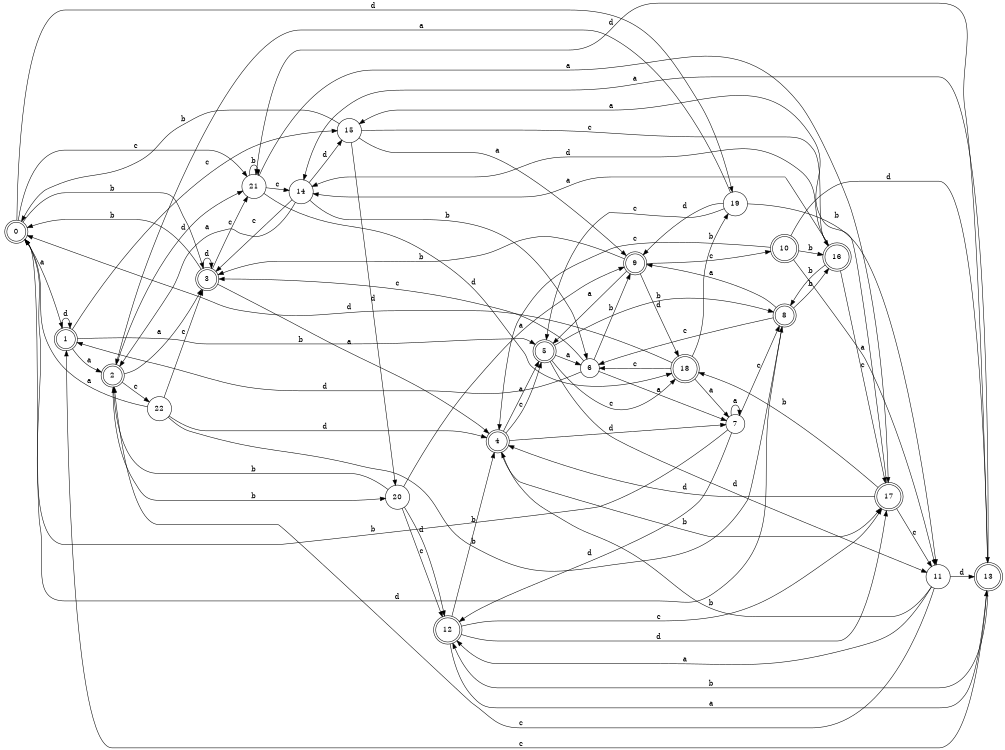 digraph n19_3 {
__start0 [label="" shape="none"];

rankdir=LR;
size="8,5";

s0 [style="rounded,filled", color="black", fillcolor="white" shape="doublecircle", label="0"];
s1 [style="rounded,filled", color="black", fillcolor="white" shape="doublecircle", label="1"];
s2 [style="rounded,filled", color="black", fillcolor="white" shape="doublecircle", label="2"];
s3 [style="rounded,filled", color="black", fillcolor="white" shape="doublecircle", label="3"];
s4 [style="rounded,filled", color="black", fillcolor="white" shape="doublecircle", label="4"];
s5 [style="rounded,filled", color="black", fillcolor="white" shape="doublecircle", label="5"];
s6 [style="filled", color="black", fillcolor="white" shape="circle", label="6"];
s7 [style="filled", color="black", fillcolor="white" shape="circle", label="7"];
s8 [style="rounded,filled", color="black", fillcolor="white" shape="doublecircle", label="8"];
s9 [style="rounded,filled", color="black", fillcolor="white" shape="doublecircle", label="9"];
s10 [style="rounded,filled", color="black", fillcolor="white" shape="doublecircle", label="10"];
s11 [style="filled", color="black", fillcolor="white" shape="circle", label="11"];
s12 [style="rounded,filled", color="black", fillcolor="white" shape="doublecircle", label="12"];
s13 [style="rounded,filled", color="black", fillcolor="white" shape="doublecircle", label="13"];
s14 [style="filled", color="black", fillcolor="white" shape="circle", label="14"];
s15 [style="filled", color="black", fillcolor="white" shape="circle", label="15"];
s16 [style="rounded,filled", color="black", fillcolor="white" shape="doublecircle", label="16"];
s17 [style="rounded,filled", color="black", fillcolor="white" shape="doublecircle", label="17"];
s18 [style="rounded,filled", color="black", fillcolor="white" shape="doublecircle", label="18"];
s19 [style="filled", color="black", fillcolor="white" shape="circle", label="19"];
s20 [style="filled", color="black", fillcolor="white" shape="circle", label="20"];
s21 [style="filled", color="black", fillcolor="white" shape="circle", label="21"];
s22 [style="filled", color="black", fillcolor="white" shape="circle", label="22"];
s0 -> s1 [label="a"];
s0 -> s3 [label="b"];
s0 -> s21 [label="c"];
s0 -> s19 [label="d"];
s1 -> s2 [label="a"];
s1 -> s5 [label="b"];
s1 -> s15 [label="c"];
s1 -> s1 [label="d"];
s2 -> s3 [label="a"];
s2 -> s20 [label="b"];
s2 -> s22 [label="c"];
s2 -> s21 [label="d"];
s3 -> s4 [label="a"];
s3 -> s0 [label="b"];
s3 -> s21 [label="c"];
s3 -> s3 [label="d"];
s4 -> s5 [label="a"];
s4 -> s17 [label="b"];
s4 -> s5 [label="c"];
s4 -> s7 [label="d"];
s5 -> s6 [label="a"];
s5 -> s8 [label="b"];
s5 -> s18 [label="c"];
s5 -> s11 [label="d"];
s6 -> s7 [label="a"];
s6 -> s9 [label="b"];
s6 -> s3 [label="c"];
s6 -> s1 [label="d"];
s7 -> s7 [label="a"];
s7 -> s0 [label="b"];
s7 -> s8 [label="c"];
s7 -> s12 [label="d"];
s8 -> s9 [label="a"];
s8 -> s16 [label="b"];
s8 -> s6 [label="c"];
s8 -> s0 [label="d"];
s9 -> s5 [label="a"];
s9 -> s3 [label="b"];
s9 -> s10 [label="c"];
s9 -> s18 [label="d"];
s10 -> s11 [label="a"];
s10 -> s16 [label="b"];
s10 -> s4 [label="c"];
s10 -> s13 [label="d"];
s11 -> s12 [label="a"];
s11 -> s4 [label="b"];
s11 -> s2 [label="c"];
s11 -> s13 [label="d"];
s12 -> s13 [label="a"];
s12 -> s4 [label="b"];
s12 -> s17 [label="c"];
s12 -> s17 [label="d"];
s13 -> s14 [label="a"];
s13 -> s12 [label="b"];
s13 -> s1 [label="c"];
s13 -> s21 [label="d"];
s14 -> s2 [label="a"];
s14 -> s6 [label="b"];
s14 -> s3 [label="c"];
s14 -> s15 [label="d"];
s15 -> s9 [label="a"];
s15 -> s0 [label="b"];
s15 -> s16 [label="c"];
s15 -> s20 [label="d"];
s16 -> s14 [label="a"];
s16 -> s8 [label="b"];
s16 -> s17 [label="c"];
s16 -> s14 [label="d"];
s17 -> s15 [label="a"];
s17 -> s18 [label="b"];
s17 -> s11 [label="c"];
s17 -> s4 [label="d"];
s18 -> s7 [label="a"];
s18 -> s19 [label="b"];
s18 -> s6 [label="c"];
s18 -> s0 [label="d"];
s19 -> s2 [label="a"];
s19 -> s11 [label="b"];
s19 -> s5 [label="c"];
s19 -> s9 [label="d"];
s20 -> s9 [label="a"];
s20 -> s2 [label="b"];
s20 -> s12 [label="c"];
s20 -> s12 [label="d"];
s21 -> s17 [label="a"];
s21 -> s21 [label="b"];
s21 -> s14 [label="c"];
s21 -> s18 [label="d"];
s22 -> s0 [label="a"];
s22 -> s8 [label="b"];
s22 -> s3 [label="c"];
s22 -> s4 [label="d"];

}